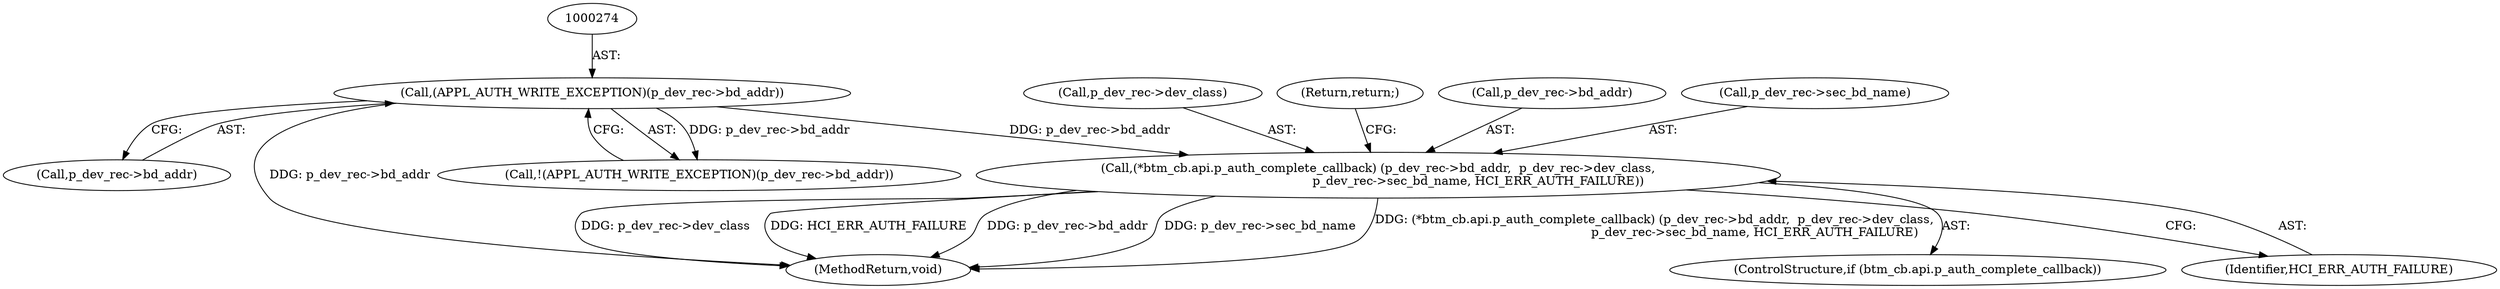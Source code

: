 digraph "0_Android_c677ee92595335233eb0e7b59809a1a94e7a678a@pointer" {
"1000328" [label="(Call,(*btm_cb.api.p_auth_complete_callback) (p_dev_rec->bd_addr,  p_dev_rec->dev_class,\n                                                    p_dev_rec->sec_bd_name, HCI_ERR_AUTH_FAILURE))"];
"1000273" [label="(Call,(APPL_AUTH_WRITE_EXCEPTION)(p_dev_rec->bd_addr))"];
"1000374" [label="(MethodReturn,void)"];
"1000332" [label="(Call,p_dev_rec->dev_class)"];
"1000339" [label="(Return,return;)"];
"1000272" [label="(Call,!(APPL_AUTH_WRITE_EXCEPTION)(p_dev_rec->bd_addr))"];
"1000322" [label="(ControlStructure,if (btm_cb.api.p_auth_complete_callback))"];
"1000275" [label="(Call,p_dev_rec->bd_addr)"];
"1000329" [label="(Call,p_dev_rec->bd_addr)"];
"1000338" [label="(Identifier,HCI_ERR_AUTH_FAILURE)"];
"1000328" [label="(Call,(*btm_cb.api.p_auth_complete_callback) (p_dev_rec->bd_addr,  p_dev_rec->dev_class,\n                                                    p_dev_rec->sec_bd_name, HCI_ERR_AUTH_FAILURE))"];
"1000335" [label="(Call,p_dev_rec->sec_bd_name)"];
"1000273" [label="(Call,(APPL_AUTH_WRITE_EXCEPTION)(p_dev_rec->bd_addr))"];
"1000328" -> "1000322"  [label="AST: "];
"1000328" -> "1000338"  [label="CFG: "];
"1000329" -> "1000328"  [label="AST: "];
"1000332" -> "1000328"  [label="AST: "];
"1000335" -> "1000328"  [label="AST: "];
"1000338" -> "1000328"  [label="AST: "];
"1000339" -> "1000328"  [label="CFG: "];
"1000328" -> "1000374"  [label="DDG: (*btm_cb.api.p_auth_complete_callback) (p_dev_rec->bd_addr,  p_dev_rec->dev_class,\n                                                    p_dev_rec->sec_bd_name, HCI_ERR_AUTH_FAILURE)"];
"1000328" -> "1000374"  [label="DDG: p_dev_rec->dev_class"];
"1000328" -> "1000374"  [label="DDG: HCI_ERR_AUTH_FAILURE"];
"1000328" -> "1000374"  [label="DDG: p_dev_rec->bd_addr"];
"1000328" -> "1000374"  [label="DDG: p_dev_rec->sec_bd_name"];
"1000273" -> "1000328"  [label="DDG: p_dev_rec->bd_addr"];
"1000273" -> "1000272"  [label="AST: "];
"1000273" -> "1000275"  [label="CFG: "];
"1000274" -> "1000273"  [label="AST: "];
"1000275" -> "1000273"  [label="AST: "];
"1000272" -> "1000273"  [label="CFG: "];
"1000273" -> "1000374"  [label="DDG: p_dev_rec->bd_addr"];
"1000273" -> "1000272"  [label="DDG: p_dev_rec->bd_addr"];
}
